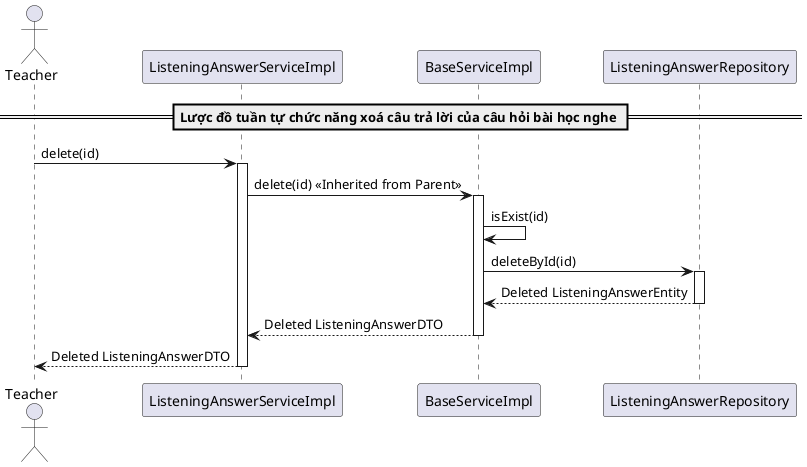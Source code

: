 @startuml deleteListeningAnswer

actor Teacher
participant "ListeningAnswerServiceImpl" as ListeningAnswerService
participant "BaseServiceImpl" as BaseService
participant "ListeningAnswerRepository" as Repository

== Lược đồ tuần tự chức năng xoá câu trả lời của câu hỏi bài học nghe ==
Teacher -> ListeningAnswerService: delete(id)
activate ListeningAnswerService

ListeningAnswerService -> BaseService: delete(id) << Inherited from Parent >>
activate BaseService

BaseService -> BaseService: isExist(id)
BaseService -> Repository: deleteById(id)
activate Repository
Repository --> BaseService: Deleted ListeningAnswerEntity
deactivate Repository

BaseService --> ListeningAnswerService: Deleted ListeningAnswerDTO
deactivate BaseService

ListeningAnswerService --> Teacher: Deleted ListeningAnswerDTO
deactivate ListeningAnswerService

@enduml
